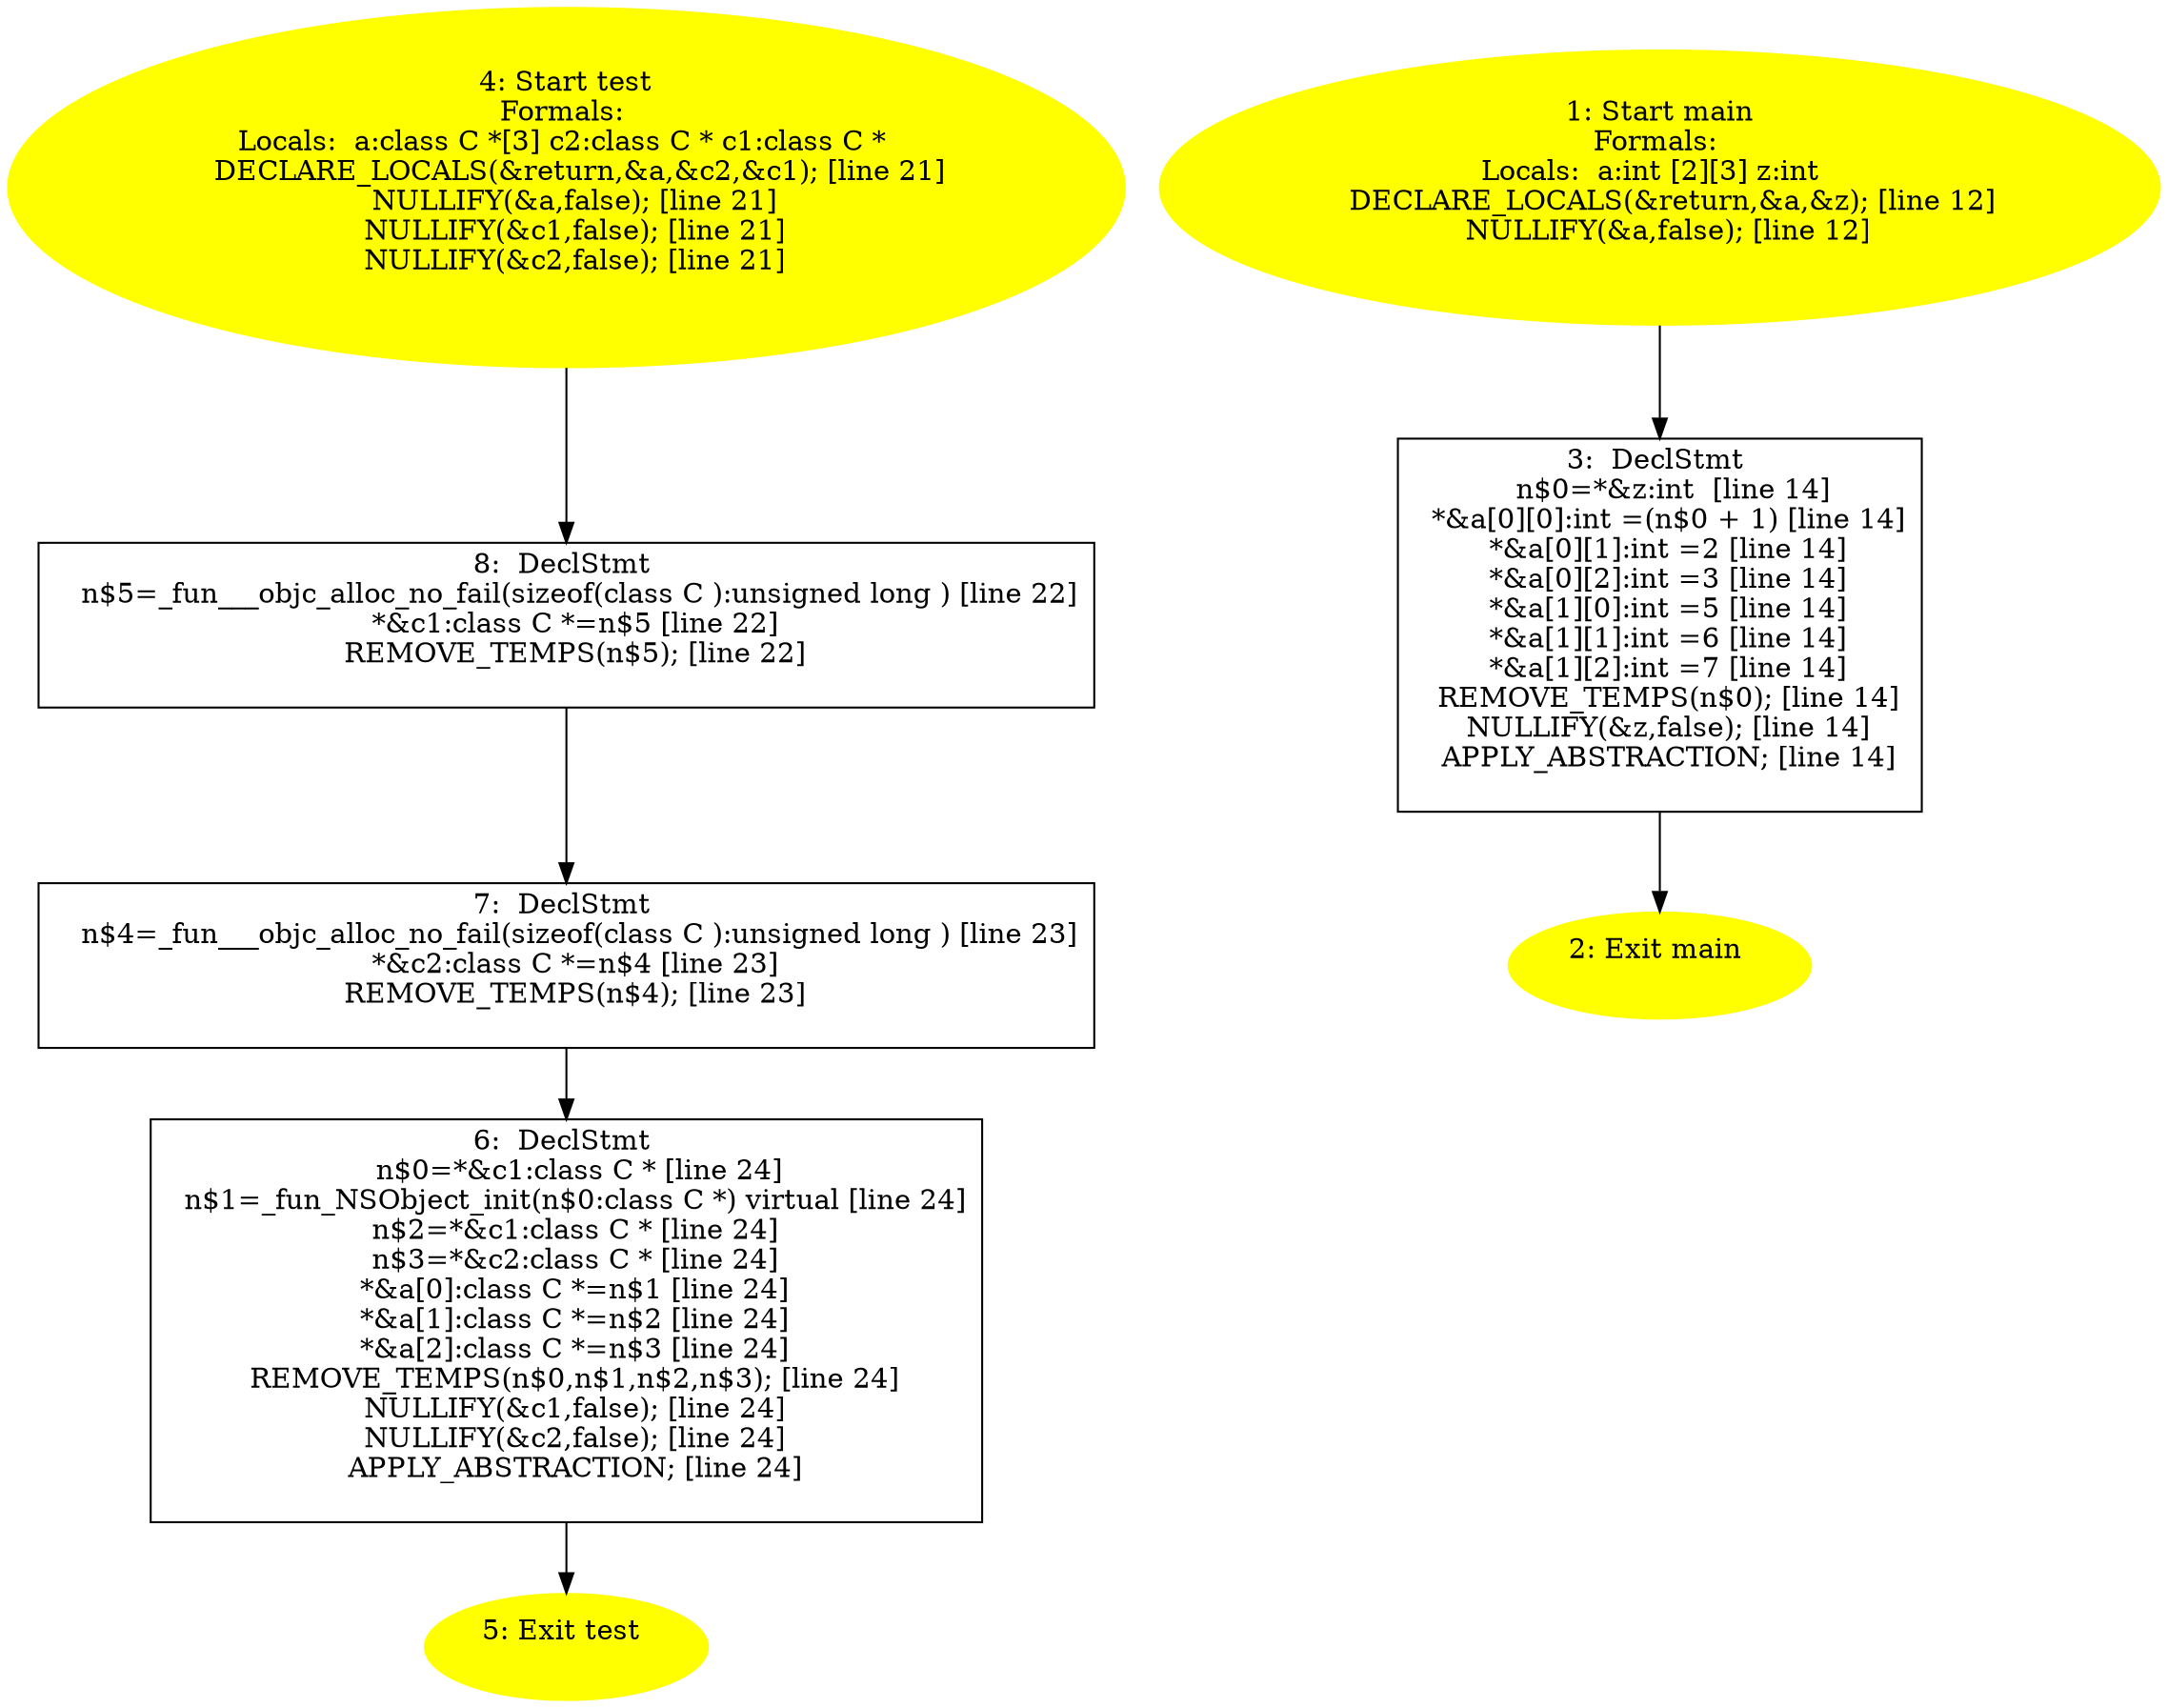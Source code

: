 digraph iCFG {
8 [label="8:  DeclStmt \n   n$5=_fun___objc_alloc_no_fail(sizeof(class C ):unsigned long ) [line 22]\n  *&c1:class C *=n$5 [line 22]\n  REMOVE_TEMPS(n$5); [line 22]\n " shape="box"]
	

	 8 -> 7 ;
7 [label="7:  DeclStmt \n   n$4=_fun___objc_alloc_no_fail(sizeof(class C ):unsigned long ) [line 23]\n  *&c2:class C *=n$4 [line 23]\n  REMOVE_TEMPS(n$4); [line 23]\n " shape="box"]
	

	 7 -> 6 ;
6 [label="6:  DeclStmt \n   n$0=*&c1:class C * [line 24]\n  n$1=_fun_NSObject_init(n$0:class C *) virtual [line 24]\n  n$2=*&c1:class C * [line 24]\n  n$3=*&c2:class C * [line 24]\n  *&a[0]:class C *=n$1 [line 24]\n  *&a[1]:class C *=n$2 [line 24]\n  *&a[2]:class C *=n$3 [line 24]\n  REMOVE_TEMPS(n$0,n$1,n$2,n$3); [line 24]\n  NULLIFY(&c1,false); [line 24]\n  NULLIFY(&c2,false); [line 24]\n  APPLY_ABSTRACTION; [line 24]\n " shape="box"]
	

	 6 -> 5 ;
5 [label="5: Exit test \n  " color=yellow style=filled]
	

4 [label="4: Start test\nFormals: \nLocals:  a:class C *[3] c2:class C * c1:class C * \n   DECLARE_LOCALS(&return,&a,&c2,&c1); [line 21]\n  NULLIFY(&a,false); [line 21]\n  NULLIFY(&c1,false); [line 21]\n  NULLIFY(&c2,false); [line 21]\n " color=yellow style=filled]
	

	 4 -> 8 ;
3 [label="3:  DeclStmt \n   n$0=*&z:int  [line 14]\n  *&a[0][0]:int =(n$0 + 1) [line 14]\n  *&a[0][1]:int =2 [line 14]\n  *&a[0][2]:int =3 [line 14]\n  *&a[1][0]:int =5 [line 14]\n  *&a[1][1]:int =6 [line 14]\n  *&a[1][2]:int =7 [line 14]\n  REMOVE_TEMPS(n$0); [line 14]\n  NULLIFY(&z,false); [line 14]\n  APPLY_ABSTRACTION; [line 14]\n " shape="box"]
	

	 3 -> 2 ;
2 [label="2: Exit main \n  " color=yellow style=filled]
	

1 [label="1: Start main\nFormals: \nLocals:  a:int [2][3] z:int  \n   DECLARE_LOCALS(&return,&a,&z); [line 12]\n  NULLIFY(&a,false); [line 12]\n " color=yellow style=filled]
	

	 1 -> 3 ;
}
